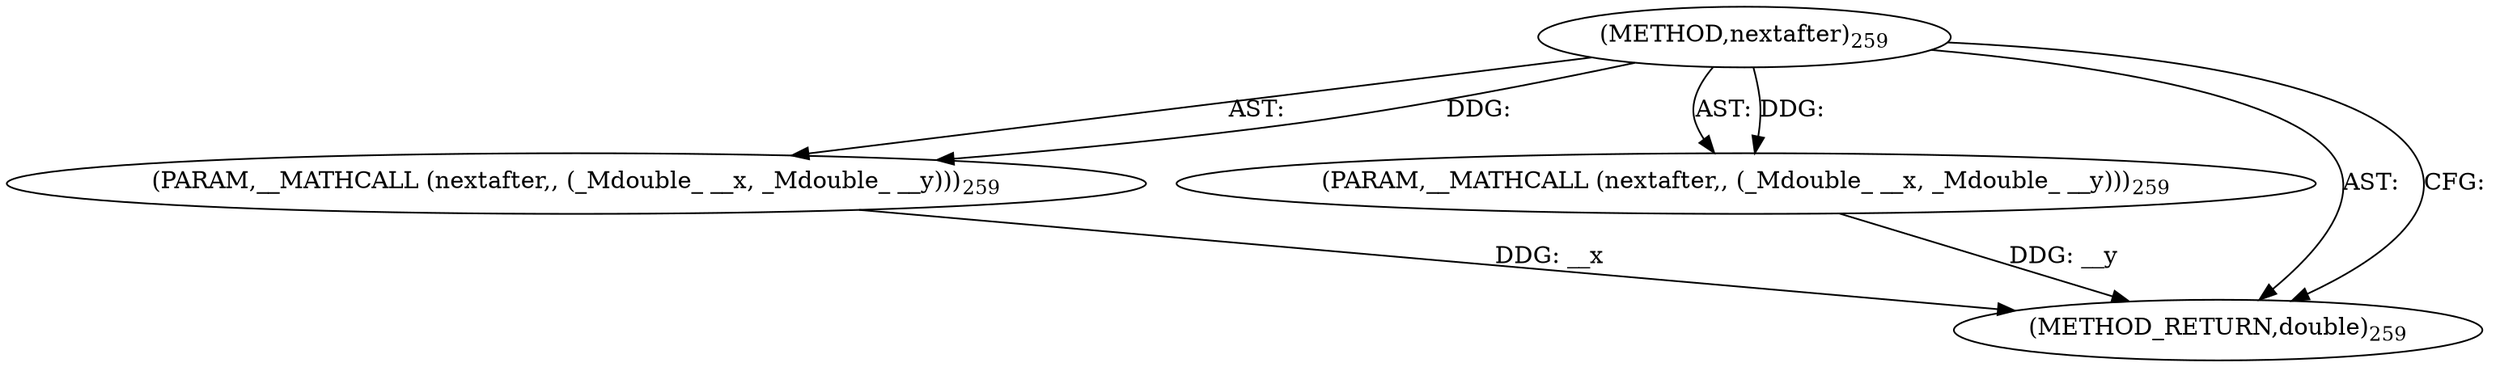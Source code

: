 digraph "nextafter" {  
"6380" [label = <(METHOD,nextafter)<SUB>259</SUB>> ]
"6381" [label = <(PARAM,__MATHCALL (nextafter,, (_Mdouble_ __x, _Mdouble_ __y)))<SUB>259</SUB>> ]
"6382" [label = <(PARAM,__MATHCALL (nextafter,, (_Mdouble_ __x, _Mdouble_ __y)))<SUB>259</SUB>> ]
"6383" [label = <(METHOD_RETURN,double)<SUB>259</SUB>> ]
  "6380" -> "6381"  [ label = "AST: "] 
  "6380" -> "6382"  [ label = "AST: "] 
  "6380" -> "6383"  [ label = "AST: "] 
  "6380" -> "6383"  [ label = "CFG: "] 
  "6381" -> "6383"  [ label = "DDG: __x"] 
  "6382" -> "6383"  [ label = "DDG: __y"] 
  "6380" -> "6381"  [ label = "DDG: "] 
  "6380" -> "6382"  [ label = "DDG: "] 
}
